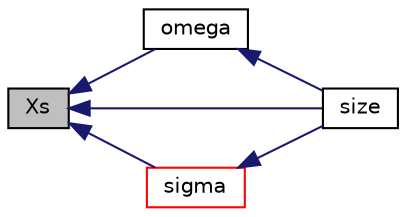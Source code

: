 digraph "Xs"
{
  bgcolor="transparent";
  edge [fontname="Helvetica",fontsize="10",labelfontname="Helvetica",labelfontsize="10"];
  node [fontname="Helvetica",fontsize="10",shape=record];
  rankdir="LR";
  Node1 [label="Xs",height=0.2,width=0.4,color="black", fillcolor="grey75", style="filled", fontcolor="black"];
  Node1 -> Node2 [dir="back",color="midnightblue",fontsize="10",style="solid",fontname="Helvetica"];
  Node2 [label="omega",height=0.2,width=0.4,color="black",URL="$a01392.html#afbe4fe38160b97f49367aa6bcca187e0",tooltip="Return mixture accentric factor. "];
  Node2 -> Node3 [dir="back",color="midnightblue",fontsize="10",style="solid",fontname="Helvetica"];
  Node3 [label="size",height=0.2,width=0.4,color="black",URL="$a01392.html#a65cea301e2d6033c43932d12d91c792f",tooltip="Return the number of liquids in the mixture. "];
  Node1 -> Node4 [dir="back",color="midnightblue",fontsize="10",style="solid",fontname="Helvetica"];
  Node4 [label="sigma",height=0.2,width=0.4,color="red",URL="$a01392.html#a0f6de55ac6429793c0519d67e94afc6a",tooltip="Estimate mixture surface tension [N/m]. "];
  Node4 -> Node3 [dir="back",color="midnightblue",fontsize="10",style="solid",fontname="Helvetica"];
  Node1 -> Node3 [dir="back",color="midnightblue",fontsize="10",style="solid",fontname="Helvetica"];
}
